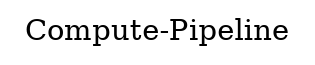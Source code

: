digraph G {
	label = "Compute-Pipeline"
}

// 
// global_invocation_id：当前(线程)在计算着色器网格中的全局三维坐标;
// local_invocation_id：当前(线程)在所处的工作组中的局部三维坐标;
// local_invocation_index：当前(线程)在所处的工作组中的线性化索引;
// workgroup_id：当前(工作组)在工作组网格中的三维坐标;
// num_workgroups：当前调度（dispatch）的工作组维度量;


// 像素 被 划分为网格颗粒
// 网格 被 归纳为 全局工作组
// 工作组颗粒 被 划分为 本地工作组
